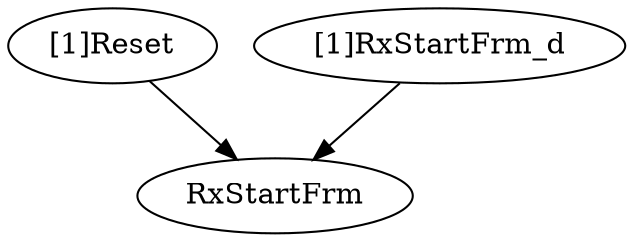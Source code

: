 strict digraph "" {
	"[1]Reset"	 [complexity=1,
		importance=0.0146453322285,
		rank=0.0146453322285];
	RxStartFrm	 [complexity=0,
		importance=0.00581646800572,
		rank=0.0];
	"[1]Reset" -> RxStartFrm;
	"[1]RxStartFrm_d"	 [complexity=2,
		importance=0.0112659415915,
		rank=0.00563297079575];
	"[1]RxStartFrm_d" -> RxStartFrm;
}

